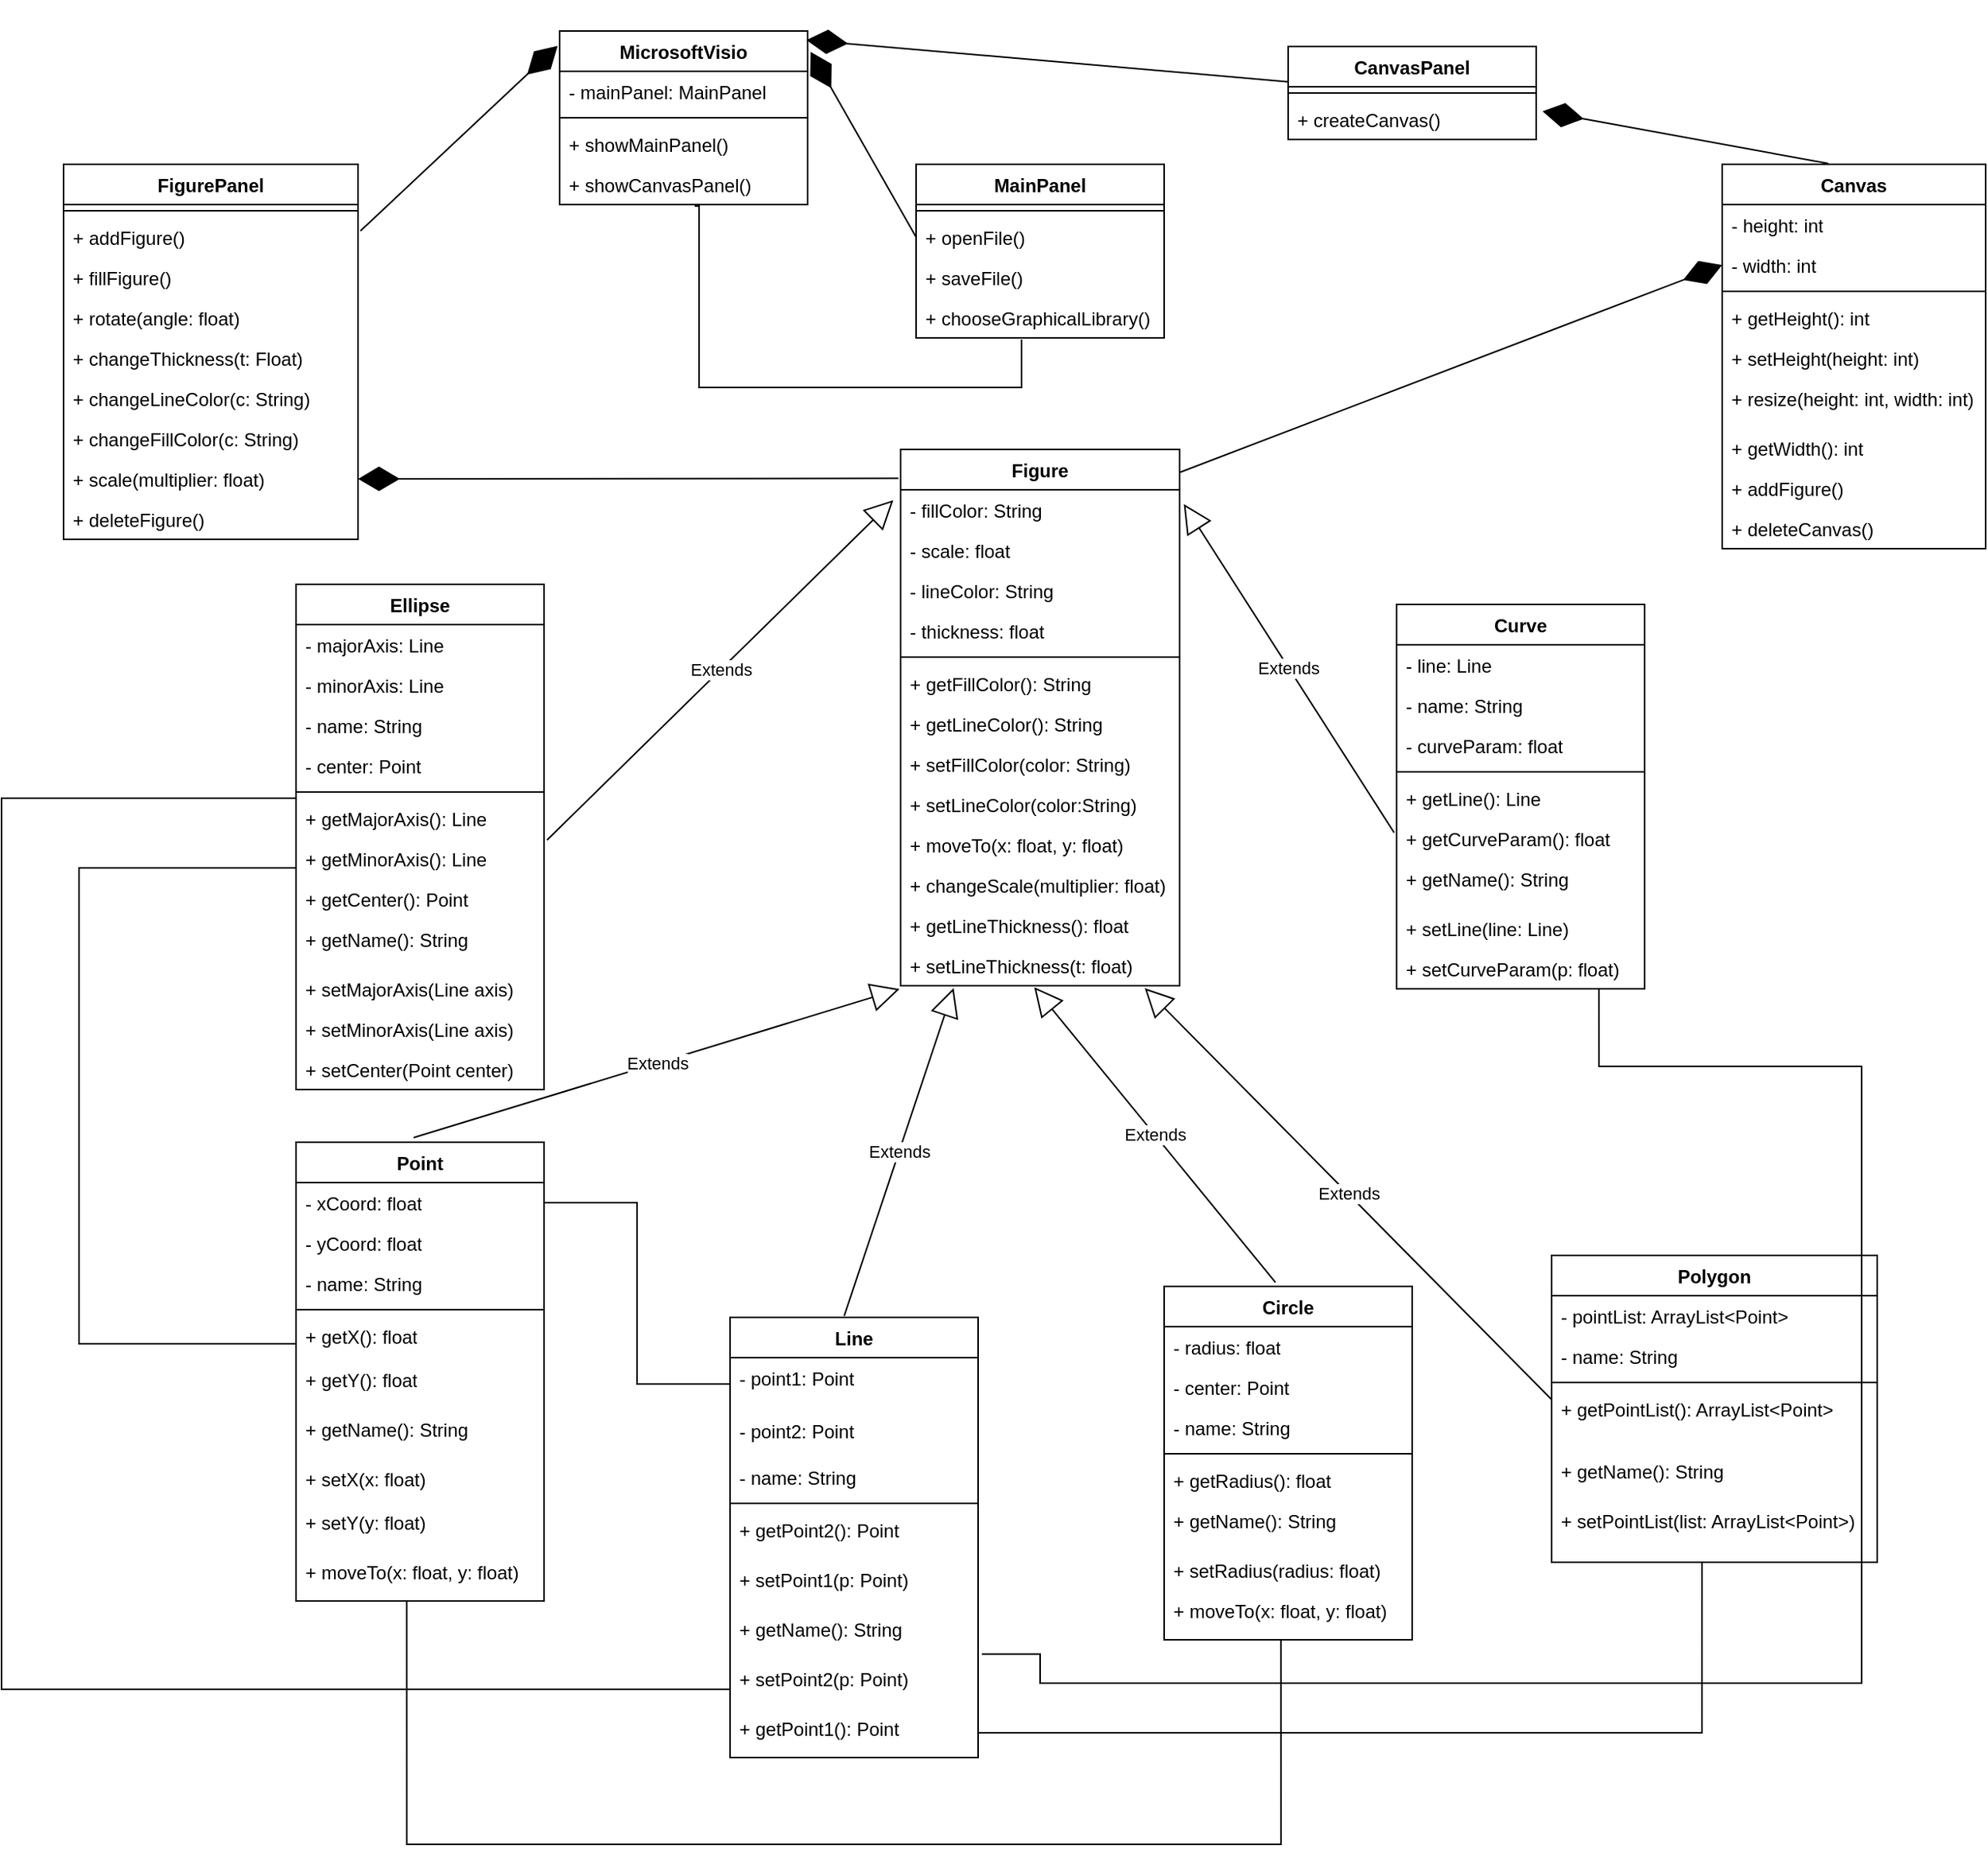 <mxfile version="22.0.2" type="device" pages="2">
  <diagram name="Page-1" id="c4acf3e9-155e-7222-9cf6-157b1a14988f">
    <mxGraphModel dx="3290" dy="1353" grid="1" gridSize="10" guides="1" tooltips="1" connect="1" arrows="1" fold="1" page="1" pageScale="1" pageWidth="850" pageHeight="1100" background="none" math="0" shadow="0">
      <root>
        <mxCell id="0" />
        <mxCell id="1" parent="0" />
        <mxCell id="XdSqE0bAkCF3D4qWy9dw-14" value="Line" style="swimlane;fontStyle=1;align=center;verticalAlign=top;childLayout=stackLayout;horizontal=1;startSize=26;horizontalStack=0;resizeParent=1;resizeParentMax=0;resizeLast=0;collapsible=1;marginBottom=0;whiteSpace=wrap;html=1;" parent="1" vertex="1">
          <mxGeometry x="290" y="860" width="160" height="284" as="geometry" />
        </mxCell>
        <mxCell id="XdSqE0bAkCF3D4qWy9dw-15" value="- point1: Point" style="text;strokeColor=none;fillColor=none;align=left;verticalAlign=top;spacingLeft=4;spacingRight=4;overflow=hidden;rotatable=0;points=[[0,0.5],[1,0.5]];portConstraint=eastwest;whiteSpace=wrap;html=1;" parent="XdSqE0bAkCF3D4qWy9dw-14" vertex="1">
          <mxGeometry y="26" width="160" height="34" as="geometry" />
        </mxCell>
        <mxCell id="XdSqE0bAkCF3D4qWy9dw-18" value="- point2: Point" style="text;strokeColor=none;fillColor=none;align=left;verticalAlign=top;spacingLeft=4;spacingRight=4;overflow=hidden;rotatable=0;points=[[0,0.5],[1,0.5]];portConstraint=eastwest;whiteSpace=wrap;html=1;" parent="XdSqE0bAkCF3D4qWy9dw-14" vertex="1">
          <mxGeometry y="60" width="160" height="30" as="geometry" />
        </mxCell>
        <mxCell id="6En2u3ai_NsPN_CdwPlV-147" value="- name: String" style="text;strokeColor=none;fillColor=none;align=left;verticalAlign=top;spacingLeft=4;spacingRight=4;overflow=hidden;rotatable=0;points=[[0,0.5],[1,0.5]];portConstraint=eastwest;whiteSpace=wrap;html=1;" vertex="1" parent="XdSqE0bAkCF3D4qWy9dw-14">
          <mxGeometry y="90" width="160" height="26" as="geometry" />
        </mxCell>
        <mxCell id="XdSqE0bAkCF3D4qWy9dw-16" value="" style="line;strokeWidth=1;fillColor=none;align=left;verticalAlign=middle;spacingTop=-1;spacingLeft=3;spacingRight=3;rotatable=0;labelPosition=right;points=[];portConstraint=eastwest;strokeColor=inherit;" parent="XdSqE0bAkCF3D4qWy9dw-14" vertex="1">
          <mxGeometry y="116" width="160" height="8" as="geometry" />
        </mxCell>
        <mxCell id="XdSqE0bAkCF3D4qWy9dw-20" value="+ getPoint2(): Point" style="text;strokeColor=none;fillColor=none;align=left;verticalAlign=top;spacingLeft=4;spacingRight=4;overflow=hidden;rotatable=0;points=[[0,0.5],[1,0.5]];portConstraint=eastwest;whiteSpace=wrap;html=1;" parent="XdSqE0bAkCF3D4qWy9dw-14" vertex="1">
          <mxGeometry y="124" width="160" height="32" as="geometry" />
        </mxCell>
        <mxCell id="XdSqE0bAkCF3D4qWy9dw-21" value="+ setPoint1(p: Point)" style="text;strokeColor=none;fillColor=none;align=left;verticalAlign=top;spacingLeft=4;spacingRight=4;overflow=hidden;rotatable=0;points=[[0,0.5],[1,0.5]];portConstraint=eastwest;whiteSpace=wrap;html=1;" parent="XdSqE0bAkCF3D4qWy9dw-14" vertex="1">
          <mxGeometry y="156" width="160" height="32" as="geometry" />
        </mxCell>
        <mxCell id="6En2u3ai_NsPN_CdwPlV-152" value="+ getName(): String" style="text;html=1;strokeColor=none;fillColor=none;align=left;verticalAlign=top;spacingLeft=4;spacingRight=4;whiteSpace=wrap;overflow=hidden;rotatable=0;points=[[0,0.5],[1,0.5]];portConstraint=eastwest;" vertex="1" parent="XdSqE0bAkCF3D4qWy9dw-14">
          <mxGeometry y="188" width="160" height="32" as="geometry" />
        </mxCell>
        <mxCell id="6En2u3ai_NsPN_CdwPlV-52" value="+ setPoint2(p: Point)" style="text;strokeColor=none;fillColor=none;align=left;verticalAlign=top;spacingLeft=4;spacingRight=4;overflow=hidden;rotatable=0;points=[[0,0.5],[1,0.5]];portConstraint=eastwest;whiteSpace=wrap;html=1;" vertex="1" parent="XdSqE0bAkCF3D4qWy9dw-14">
          <mxGeometry y="220" width="160" height="32" as="geometry" />
        </mxCell>
        <mxCell id="XdSqE0bAkCF3D4qWy9dw-19" value="+ getPoint1(): Point" style="text;strokeColor=none;fillColor=none;align=left;verticalAlign=top;spacingLeft=4;spacingRight=4;overflow=hidden;rotatable=0;points=[[0,0.5],[1,0.5]];portConstraint=eastwest;whiteSpace=wrap;html=1;" parent="XdSqE0bAkCF3D4qWy9dw-14" vertex="1">
          <mxGeometry y="252" width="160" height="32" as="geometry" />
        </mxCell>
        <mxCell id="XdSqE0bAkCF3D4qWy9dw-26" value="Point" style="swimlane;fontStyle=1;align=center;verticalAlign=top;childLayout=stackLayout;horizontal=1;startSize=26;horizontalStack=0;resizeParent=1;resizeParentMax=0;resizeLast=0;collapsible=1;marginBottom=0;whiteSpace=wrap;html=1;" parent="1" vertex="1">
          <mxGeometry x="10" y="747" width="160" height="296" as="geometry" />
        </mxCell>
        <mxCell id="XdSqE0bAkCF3D4qWy9dw-27" value="- xCoord: float" style="text;strokeColor=none;fillColor=none;align=left;verticalAlign=top;spacingLeft=4;spacingRight=4;overflow=hidden;rotatable=0;points=[[0,0.5],[1,0.5]];portConstraint=eastwest;whiteSpace=wrap;html=1;" parent="XdSqE0bAkCF3D4qWy9dw-26" vertex="1">
          <mxGeometry y="26" width="160" height="26" as="geometry" />
        </mxCell>
        <mxCell id="XdSqE0bAkCF3D4qWy9dw-30" value="- yCoord: float" style="text;strokeColor=none;fillColor=none;align=left;verticalAlign=top;spacingLeft=4;spacingRight=4;overflow=hidden;rotatable=0;points=[[0,0.5],[1,0.5]];portConstraint=eastwest;whiteSpace=wrap;html=1;" parent="XdSqE0bAkCF3D4qWy9dw-26" vertex="1">
          <mxGeometry y="52" width="160" height="26" as="geometry" />
        </mxCell>
        <mxCell id="6En2u3ai_NsPN_CdwPlV-145" value="- name: String" style="text;strokeColor=none;fillColor=none;align=left;verticalAlign=top;spacingLeft=4;spacingRight=4;overflow=hidden;rotatable=0;points=[[0,0.5],[1,0.5]];portConstraint=eastwest;whiteSpace=wrap;html=1;" vertex="1" parent="XdSqE0bAkCF3D4qWy9dw-26">
          <mxGeometry y="78" width="160" height="26" as="geometry" />
        </mxCell>
        <mxCell id="XdSqE0bAkCF3D4qWy9dw-28" value="" style="line;strokeWidth=1;fillColor=none;align=left;verticalAlign=middle;spacingTop=-1;spacingLeft=3;spacingRight=3;rotatable=0;labelPosition=right;points=[];portConstraint=eastwest;strokeColor=inherit;" parent="XdSqE0bAkCF3D4qWy9dw-26" vertex="1">
          <mxGeometry y="104" width="160" height="8" as="geometry" />
        </mxCell>
        <mxCell id="XdSqE0bAkCF3D4qWy9dw-11" value="+ getX(): float" style="text;html=1;strokeColor=none;fillColor=none;align=left;verticalAlign=top;spacingLeft=4;spacingRight=4;whiteSpace=wrap;overflow=hidden;rotatable=0;points=[[0,0.5],[1,0.5]];portConstraint=eastwest;" parent="XdSqE0bAkCF3D4qWy9dw-26" vertex="1">
          <mxGeometry y="112" width="160" height="28" as="geometry" />
        </mxCell>
        <mxCell id="XdSqE0bAkCF3D4qWy9dw-12" value="+ getY(): float" style="text;html=1;strokeColor=none;fillColor=none;align=left;verticalAlign=top;spacingLeft=4;spacingRight=4;whiteSpace=wrap;overflow=hidden;rotatable=0;points=[[0,0.5],[1,0.5]];portConstraint=eastwest;" parent="XdSqE0bAkCF3D4qWy9dw-26" vertex="1">
          <mxGeometry y="140" width="160" height="32" as="geometry" />
        </mxCell>
        <mxCell id="6En2u3ai_NsPN_CdwPlV-150" value="+ getName(): String" style="text;html=1;strokeColor=none;fillColor=none;align=left;verticalAlign=top;spacingLeft=4;spacingRight=4;whiteSpace=wrap;overflow=hidden;rotatable=0;points=[[0,0.5],[1,0.5]];portConstraint=eastwest;" vertex="1" parent="XdSqE0bAkCF3D4qWy9dw-26">
          <mxGeometry y="172" width="160" height="32" as="geometry" />
        </mxCell>
        <mxCell id="XdSqE0bAkCF3D4qWy9dw-31" value="+ setX(x: float)" style="text;html=1;strokeColor=none;fillColor=none;align=left;verticalAlign=top;spacingLeft=4;spacingRight=4;whiteSpace=wrap;overflow=hidden;rotatable=0;points=[[0,0.5],[1,0.5]];portConstraint=eastwest;" parent="XdSqE0bAkCF3D4qWy9dw-26" vertex="1">
          <mxGeometry y="204" width="160" height="28" as="geometry" />
        </mxCell>
        <mxCell id="XdSqE0bAkCF3D4qWy9dw-32" value="+ setY(y: float)" style="text;html=1;strokeColor=none;fillColor=none;align=left;verticalAlign=top;spacingLeft=4;spacingRight=4;whiteSpace=wrap;overflow=hidden;rotatable=0;points=[[0,0.5],[1,0.5]];portConstraint=eastwest;" parent="XdSqE0bAkCF3D4qWy9dw-26" vertex="1">
          <mxGeometry y="232" width="160" height="32" as="geometry" />
        </mxCell>
        <mxCell id="6En2u3ai_NsPN_CdwPlV-62" value="+ moveTo(x: float, y: float)" style="text;html=1;strokeColor=none;fillColor=none;align=left;verticalAlign=top;spacingLeft=4;spacingRight=4;whiteSpace=wrap;overflow=hidden;rotatable=0;points=[[0,0.5],[1,0.5]];portConstraint=eastwest;" vertex="1" parent="XdSqE0bAkCF3D4qWy9dw-26">
          <mxGeometry y="264" width="160" height="32" as="geometry" />
        </mxCell>
        <mxCell id="XdSqE0bAkCF3D4qWy9dw-35" value="Figure" style="swimlane;fontStyle=1;align=center;verticalAlign=top;childLayout=stackLayout;horizontal=1;startSize=26;horizontalStack=0;resizeParent=1;resizeParentMax=0;resizeLast=0;collapsible=1;marginBottom=0;whiteSpace=wrap;html=1;" parent="1" vertex="1">
          <mxGeometry x="400" y="300" width="180" height="346" as="geometry" />
        </mxCell>
        <mxCell id="XdSqE0bAkCF3D4qWy9dw-36" value="- fillColor: String" style="text;strokeColor=none;fillColor=none;align=left;verticalAlign=top;spacingLeft=4;spacingRight=4;overflow=hidden;rotatable=0;points=[[0,0.5],[1,0.5]];portConstraint=eastwest;whiteSpace=wrap;html=1;" parent="XdSqE0bAkCF3D4qWy9dw-35" vertex="1">
          <mxGeometry y="26" width="180" height="26" as="geometry" />
        </mxCell>
        <mxCell id="6En2u3ai_NsPN_CdwPlV-164" value="- scale: float" style="text;strokeColor=none;fillColor=none;align=left;verticalAlign=top;spacingLeft=4;spacingRight=4;overflow=hidden;rotatable=0;points=[[0,0.5],[1,0.5]];portConstraint=eastwest;whiteSpace=wrap;html=1;" vertex="1" parent="XdSqE0bAkCF3D4qWy9dw-35">
          <mxGeometry y="52" width="180" height="26" as="geometry" />
        </mxCell>
        <mxCell id="6En2u3ai_NsPN_CdwPlV-69" value="- lineColor: String" style="text;strokeColor=none;fillColor=none;align=left;verticalAlign=top;spacingLeft=4;spacingRight=4;overflow=hidden;rotatable=0;points=[[0,0.5],[1,0.5]];portConstraint=eastwest;whiteSpace=wrap;html=1;" vertex="1" parent="XdSqE0bAkCF3D4qWy9dw-35">
          <mxGeometry y="78" width="180" height="26" as="geometry" />
        </mxCell>
        <mxCell id="6En2u3ai_NsPN_CdwPlV-67" value="- thickness: float" style="text;strokeColor=none;fillColor=none;align=left;verticalAlign=top;spacingLeft=4;spacingRight=4;overflow=hidden;rotatable=0;points=[[0,0.5],[1,0.5]];portConstraint=eastwest;whiteSpace=wrap;html=1;" vertex="1" parent="XdSqE0bAkCF3D4qWy9dw-35">
          <mxGeometry y="104" width="180" height="26" as="geometry" />
        </mxCell>
        <mxCell id="XdSqE0bAkCF3D4qWy9dw-37" value="" style="line;strokeWidth=1;fillColor=none;align=left;verticalAlign=middle;spacingTop=-1;spacingLeft=3;spacingRight=3;rotatable=0;labelPosition=right;points=[];portConstraint=eastwest;strokeColor=inherit;" parent="XdSqE0bAkCF3D4qWy9dw-35" vertex="1">
          <mxGeometry y="130" width="180" height="8" as="geometry" />
        </mxCell>
        <mxCell id="6En2u3ai_NsPN_CdwPlV-55" value="+ getFillColor(): String" style="text;strokeColor=none;fillColor=none;align=left;verticalAlign=top;spacingLeft=4;spacingRight=4;overflow=hidden;rotatable=0;points=[[0,0.5],[1,0.5]];portConstraint=eastwest;whiteSpace=wrap;html=1;" vertex="1" parent="XdSqE0bAkCF3D4qWy9dw-35">
          <mxGeometry y="138" width="180" height="26" as="geometry" />
        </mxCell>
        <mxCell id="6En2u3ai_NsPN_CdwPlV-70" value="+ getLineColor(): String" style="text;strokeColor=none;fillColor=none;align=left;verticalAlign=top;spacingLeft=4;spacingRight=4;overflow=hidden;rotatable=0;points=[[0,0.5],[1,0.5]];portConstraint=eastwest;whiteSpace=wrap;html=1;" vertex="1" parent="XdSqE0bAkCF3D4qWy9dw-35">
          <mxGeometry y="164" width="180" height="26" as="geometry" />
        </mxCell>
        <mxCell id="6En2u3ai_NsPN_CdwPlV-56" value="+ setFillColor(color: String)" style="text;strokeColor=none;fillColor=none;align=left;verticalAlign=top;spacingLeft=4;spacingRight=4;overflow=hidden;rotatable=0;points=[[0,0.5],[1,0.5]];portConstraint=eastwest;whiteSpace=wrap;html=1;" vertex="1" parent="XdSqE0bAkCF3D4qWy9dw-35">
          <mxGeometry y="190" width="180" height="26" as="geometry" />
        </mxCell>
        <mxCell id="6En2u3ai_NsPN_CdwPlV-71" value="+ setLineColor(color:String)" style="text;strokeColor=none;fillColor=none;align=left;verticalAlign=top;spacingLeft=4;spacingRight=4;overflow=hidden;rotatable=0;points=[[0,0.5],[1,0.5]];portConstraint=eastwest;whiteSpace=wrap;html=1;" vertex="1" parent="XdSqE0bAkCF3D4qWy9dw-35">
          <mxGeometry y="216" width="180" height="26" as="geometry" />
        </mxCell>
        <mxCell id="6En2u3ai_NsPN_CdwPlV-51" value="+ moveTo(x: float, y: float)" style="text;strokeColor=none;fillColor=none;align=left;verticalAlign=top;spacingLeft=4;spacingRight=4;overflow=hidden;rotatable=0;points=[[0,0.5],[1,0.5]];portConstraint=eastwest;whiteSpace=wrap;html=1;" vertex="1" parent="XdSqE0bAkCF3D4qWy9dw-35">
          <mxGeometry y="242" width="180" height="26" as="geometry" />
        </mxCell>
        <mxCell id="6En2u3ai_NsPN_CdwPlV-165" value="+ changeScale(multiplier: float)" style="text;strokeColor=none;fillColor=none;align=left;verticalAlign=top;spacingLeft=4;spacingRight=4;overflow=hidden;rotatable=0;points=[[0,0.5],[1,0.5]];portConstraint=eastwest;whiteSpace=wrap;html=1;" vertex="1" parent="XdSqE0bAkCF3D4qWy9dw-35">
          <mxGeometry y="268" width="180" height="26" as="geometry" />
        </mxCell>
        <mxCell id="6En2u3ai_NsPN_CdwPlV-68" value="+ getLineThickness(): float" style="text;strokeColor=none;fillColor=none;align=left;verticalAlign=top;spacingLeft=4;spacingRight=4;overflow=hidden;rotatable=0;points=[[0,0.5],[1,0.5]];portConstraint=eastwest;whiteSpace=wrap;html=1;" vertex="1" parent="XdSqE0bAkCF3D4qWy9dw-35">
          <mxGeometry y="294" width="180" height="26" as="geometry" />
        </mxCell>
        <mxCell id="6En2u3ai_NsPN_CdwPlV-66" value="+ setLineThickness(t: float)" style="text;strokeColor=none;fillColor=none;align=left;verticalAlign=top;spacingLeft=4;spacingRight=4;overflow=hidden;rotatable=0;points=[[0,0.5],[1,0.5]];portConstraint=eastwest;whiteSpace=wrap;html=1;" vertex="1" parent="XdSqE0bAkCF3D4qWy9dw-35">
          <mxGeometry y="320" width="180" height="26" as="geometry" />
        </mxCell>
        <mxCell id="6En2u3ai_NsPN_CdwPlV-6" value="Extends" style="endArrow=block;endSize=16;endFill=0;html=1;rounded=0;exitX=0.46;exitY=-0.003;exitDx=0;exitDy=0;exitPerimeter=0;entryX=0.19;entryY=1.06;entryDx=0;entryDy=0;entryPerimeter=0;" edge="1" parent="1" source="XdSqE0bAkCF3D4qWy9dw-14" target="6En2u3ai_NsPN_CdwPlV-66">
          <mxGeometry width="160" relative="1" as="geometry">
            <mxPoint x="316.72" y="727.966" as="sourcePoint" />
            <mxPoint x="442.12" y="673.274" as="targetPoint" />
          </mxGeometry>
        </mxCell>
        <mxCell id="6En2u3ai_NsPN_CdwPlV-9" value="Extends" style="endArrow=block;endSize=16;endFill=0;html=1;rounded=0;entryX=-0.004;entryY=1.082;entryDx=0;entryDy=0;entryPerimeter=0;exitX=0.474;exitY=-0.01;exitDx=0;exitDy=0;exitPerimeter=0;" edge="1" parent="1" source="XdSqE0bAkCF3D4qWy9dw-26" target="6En2u3ai_NsPN_CdwPlV-66">
          <mxGeometry width="160" relative="1" as="geometry">
            <mxPoint x="110" y="570" as="sourcePoint" />
            <mxPoint x="399.82" y="698.702" as="targetPoint" />
          </mxGeometry>
        </mxCell>
        <mxCell id="6En2u3ai_NsPN_CdwPlV-11" value="Circle" style="swimlane;fontStyle=1;align=center;verticalAlign=top;childLayout=stackLayout;horizontal=1;startSize=26;horizontalStack=0;resizeParent=1;resizeParentMax=0;resizeLast=0;collapsible=1;marginBottom=0;whiteSpace=wrap;html=1;" vertex="1" parent="1">
          <mxGeometry x="570" y="840" width="160" height="228" as="geometry" />
        </mxCell>
        <mxCell id="6En2u3ai_NsPN_CdwPlV-12" value="- radius: float&lt;br&gt;" style="text;strokeColor=none;fillColor=none;align=left;verticalAlign=top;spacingLeft=4;spacingRight=4;overflow=hidden;rotatable=0;points=[[0,0.5],[1,0.5]];portConstraint=eastwest;whiteSpace=wrap;html=1;" vertex="1" parent="6En2u3ai_NsPN_CdwPlV-11">
          <mxGeometry y="26" width="160" height="26" as="geometry" />
        </mxCell>
        <mxCell id="6En2u3ai_NsPN_CdwPlV-29" value="- center: Point" style="text;strokeColor=none;fillColor=none;align=left;verticalAlign=top;spacingLeft=4;spacingRight=4;overflow=hidden;rotatable=0;points=[[0,0.5],[1,0.5]];portConstraint=eastwest;whiteSpace=wrap;html=1;" vertex="1" parent="6En2u3ai_NsPN_CdwPlV-11">
          <mxGeometry y="52" width="160" height="26" as="geometry" />
        </mxCell>
        <mxCell id="6En2u3ai_NsPN_CdwPlV-148" value="- name: String" style="text;strokeColor=none;fillColor=none;align=left;verticalAlign=top;spacingLeft=4;spacingRight=4;overflow=hidden;rotatable=0;points=[[0,0.5],[1,0.5]];portConstraint=eastwest;whiteSpace=wrap;html=1;" vertex="1" parent="6En2u3ai_NsPN_CdwPlV-11">
          <mxGeometry y="78" width="160" height="26" as="geometry" />
        </mxCell>
        <mxCell id="6En2u3ai_NsPN_CdwPlV-13" value="" style="line;strokeWidth=1;fillColor=none;align=left;verticalAlign=middle;spacingTop=-1;spacingLeft=3;spacingRight=3;rotatable=0;labelPosition=right;points=[];portConstraint=eastwest;strokeColor=inherit;" vertex="1" parent="6En2u3ai_NsPN_CdwPlV-11">
          <mxGeometry y="104" width="160" height="8" as="geometry" />
        </mxCell>
        <mxCell id="6En2u3ai_NsPN_CdwPlV-15" value="+ getRadius(): float" style="text;strokeColor=none;fillColor=none;align=left;verticalAlign=top;spacingLeft=4;spacingRight=4;overflow=hidden;rotatable=0;points=[[0,0.5],[1,0.5]];portConstraint=eastwest;whiteSpace=wrap;html=1;" vertex="1" parent="6En2u3ai_NsPN_CdwPlV-11">
          <mxGeometry y="112" width="160" height="26" as="geometry" />
        </mxCell>
        <mxCell id="6En2u3ai_NsPN_CdwPlV-153" value="+ getName(): String" style="text;html=1;strokeColor=none;fillColor=none;align=left;verticalAlign=top;spacingLeft=4;spacingRight=4;whiteSpace=wrap;overflow=hidden;rotatable=0;points=[[0,0.5],[1,0.5]];portConstraint=eastwest;" vertex="1" parent="6En2u3ai_NsPN_CdwPlV-11">
          <mxGeometry y="138" width="160" height="32" as="geometry" />
        </mxCell>
        <mxCell id="6En2u3ai_NsPN_CdwPlV-14" value="+ setRadius(radius: float)" style="text;strokeColor=none;fillColor=none;align=left;verticalAlign=top;spacingLeft=4;spacingRight=4;overflow=hidden;rotatable=0;points=[[0,0.5],[1,0.5]];portConstraint=eastwest;whiteSpace=wrap;html=1;" vertex="1" parent="6En2u3ai_NsPN_CdwPlV-11">
          <mxGeometry y="170" width="160" height="26" as="geometry" />
        </mxCell>
        <mxCell id="6En2u3ai_NsPN_CdwPlV-64" value="+ moveTo(x: float, y: float)" style="text;html=1;strokeColor=none;fillColor=none;align=left;verticalAlign=top;spacingLeft=4;spacingRight=4;whiteSpace=wrap;overflow=hidden;rotatable=0;points=[[0,0.5],[1,0.5]];portConstraint=eastwest;" vertex="1" parent="6En2u3ai_NsPN_CdwPlV-11">
          <mxGeometry y="196" width="160" height="32" as="geometry" />
        </mxCell>
        <mxCell id="6En2u3ai_NsPN_CdwPlV-19" value="Polygon" style="swimlane;fontStyle=1;align=center;verticalAlign=top;childLayout=stackLayout;horizontal=1;startSize=26;horizontalStack=0;resizeParent=1;resizeParentMax=0;resizeLast=0;collapsible=1;marginBottom=0;whiteSpace=wrap;html=1;" vertex="1" parent="1">
          <mxGeometry x="820" y="820" width="210" height="198" as="geometry" />
        </mxCell>
        <mxCell id="6En2u3ai_NsPN_CdwPlV-20" value="- pointList: ArrayList&amp;lt;Point&amp;gt;" style="text;strokeColor=none;fillColor=none;align=left;verticalAlign=top;spacingLeft=4;spacingRight=4;overflow=hidden;rotatable=0;points=[[0,0.5],[1,0.5]];portConstraint=eastwest;whiteSpace=wrap;html=1;" vertex="1" parent="6En2u3ai_NsPN_CdwPlV-19">
          <mxGeometry y="26" width="210" height="26" as="geometry" />
        </mxCell>
        <mxCell id="6En2u3ai_NsPN_CdwPlV-149" value="- name: String" style="text;strokeColor=none;fillColor=none;align=left;verticalAlign=top;spacingLeft=4;spacingRight=4;overflow=hidden;rotatable=0;points=[[0,0.5],[1,0.5]];portConstraint=eastwest;whiteSpace=wrap;html=1;" vertex="1" parent="6En2u3ai_NsPN_CdwPlV-19">
          <mxGeometry y="52" width="210" height="26" as="geometry" />
        </mxCell>
        <mxCell id="6En2u3ai_NsPN_CdwPlV-21" value="" style="line;strokeWidth=1;fillColor=none;align=left;verticalAlign=middle;spacingTop=-1;spacingLeft=3;spacingRight=3;rotatable=0;labelPosition=right;points=[];portConstraint=eastwest;strokeColor=inherit;" vertex="1" parent="6En2u3ai_NsPN_CdwPlV-19">
          <mxGeometry y="78" width="210" height="8" as="geometry" />
        </mxCell>
        <mxCell id="6En2u3ai_NsPN_CdwPlV-22" value="+ getPointList(): ArrayList&amp;lt;Point&amp;gt;" style="text;strokeColor=none;fillColor=none;align=left;verticalAlign=top;spacingLeft=4;spacingRight=4;overflow=hidden;rotatable=0;points=[[0,0.5],[1,0.5]];portConstraint=eastwest;whiteSpace=wrap;html=1;" vertex="1" parent="6En2u3ai_NsPN_CdwPlV-19">
          <mxGeometry y="86" width="210" height="40" as="geometry" />
        </mxCell>
        <mxCell id="6En2u3ai_NsPN_CdwPlV-154" value="+ getName(): String" style="text;html=1;strokeColor=none;fillColor=none;align=left;verticalAlign=top;spacingLeft=4;spacingRight=4;whiteSpace=wrap;overflow=hidden;rotatable=0;points=[[0,0.5],[1,0.5]];portConstraint=eastwest;" vertex="1" parent="6En2u3ai_NsPN_CdwPlV-19">
          <mxGeometry y="126" width="210" height="32" as="geometry" />
        </mxCell>
        <mxCell id="6En2u3ai_NsPN_CdwPlV-23" value="+ setPointList(list: ArrayList&amp;lt;Point&amp;gt;)" style="text;strokeColor=none;fillColor=none;align=left;verticalAlign=top;spacingLeft=4;spacingRight=4;overflow=hidden;rotatable=0;points=[[0,0.5],[1,0.5]];portConstraint=eastwest;whiteSpace=wrap;html=1;" vertex="1" parent="6En2u3ai_NsPN_CdwPlV-19">
          <mxGeometry y="158" width="210" height="40" as="geometry" />
        </mxCell>
        <mxCell id="6En2u3ai_NsPN_CdwPlV-24" value="Extends" style="endArrow=block;endSize=16;endFill=0;html=1;rounded=0;exitX=0.001;exitY=0.181;exitDx=0;exitDy=0;exitPerimeter=0;entryX=0.875;entryY=1.06;entryDx=0;entryDy=0;entryPerimeter=0;" edge="1" parent="1" source="6En2u3ai_NsPN_CdwPlV-22" target="6En2u3ai_NsPN_CdwPlV-66">
          <mxGeometry width="160" relative="1" as="geometry">
            <mxPoint x="720" y="730" as="sourcePoint" />
            <mxPoint x="574.06" y="673.274" as="targetPoint" />
          </mxGeometry>
        </mxCell>
        <mxCell id="6En2u3ai_NsPN_CdwPlV-25" value="Ellipse" style="swimlane;fontStyle=1;align=center;verticalAlign=top;childLayout=stackLayout;horizontal=1;startSize=26;horizontalStack=0;resizeParent=1;resizeParentMax=0;resizeLast=0;collapsible=1;marginBottom=0;whiteSpace=wrap;html=1;" vertex="1" parent="1">
          <mxGeometry x="10" y="387" width="160" height="326" as="geometry" />
        </mxCell>
        <mxCell id="6En2u3ai_NsPN_CdwPlV-26" value="- majorAxis: Line" style="text;strokeColor=none;fillColor=none;align=left;verticalAlign=top;spacingLeft=4;spacingRight=4;overflow=hidden;rotatable=0;points=[[0,0.5],[1,0.5]];portConstraint=eastwest;whiteSpace=wrap;html=1;" vertex="1" parent="6En2u3ai_NsPN_CdwPlV-25">
          <mxGeometry y="26" width="160" height="26" as="geometry" />
        </mxCell>
        <mxCell id="6En2u3ai_NsPN_CdwPlV-31" value="- minorAxis: Line" style="text;strokeColor=none;fillColor=none;align=left;verticalAlign=top;spacingLeft=4;spacingRight=4;overflow=hidden;rotatable=0;points=[[0,0.5],[1,0.5]];portConstraint=eastwest;whiteSpace=wrap;html=1;" vertex="1" parent="6En2u3ai_NsPN_CdwPlV-25">
          <mxGeometry y="52" width="160" height="26" as="geometry" />
        </mxCell>
        <mxCell id="6En2u3ai_NsPN_CdwPlV-144" value="- name: String" style="text;strokeColor=none;fillColor=none;align=left;verticalAlign=top;spacingLeft=4;spacingRight=4;overflow=hidden;rotatable=0;points=[[0,0.5],[1,0.5]];portConstraint=eastwest;whiteSpace=wrap;html=1;" vertex="1" parent="6En2u3ai_NsPN_CdwPlV-25">
          <mxGeometry y="78" width="160" height="26" as="geometry" />
        </mxCell>
        <mxCell id="6En2u3ai_NsPN_CdwPlV-30" value="- center: Point" style="text;strokeColor=none;fillColor=none;align=left;verticalAlign=top;spacingLeft=4;spacingRight=4;overflow=hidden;rotatable=0;points=[[0,0.5],[1,0.5]];portConstraint=eastwest;whiteSpace=wrap;html=1;" vertex="1" parent="6En2u3ai_NsPN_CdwPlV-25">
          <mxGeometry y="104" width="160" height="26" as="geometry" />
        </mxCell>
        <mxCell id="6En2u3ai_NsPN_CdwPlV-27" value="" style="line;strokeWidth=1;fillColor=none;align=left;verticalAlign=middle;spacingTop=-1;spacingLeft=3;spacingRight=3;rotatable=0;labelPosition=right;points=[];portConstraint=eastwest;strokeColor=inherit;" vertex="1" parent="6En2u3ai_NsPN_CdwPlV-25">
          <mxGeometry y="130" width="160" height="8" as="geometry" />
        </mxCell>
        <mxCell id="6En2u3ai_NsPN_CdwPlV-28" value="+ getMajorAxis(): Line" style="text;strokeColor=none;fillColor=none;align=left;verticalAlign=top;spacingLeft=4;spacingRight=4;overflow=hidden;rotatable=0;points=[[0,0.5],[1,0.5]];portConstraint=eastwest;whiteSpace=wrap;html=1;" vertex="1" parent="6En2u3ai_NsPN_CdwPlV-25">
          <mxGeometry y="138" width="160" height="26" as="geometry" />
        </mxCell>
        <mxCell id="6En2u3ai_NsPN_CdwPlV-32" value="+ getMinorAxis(): Line" style="text;strokeColor=none;fillColor=none;align=left;verticalAlign=top;spacingLeft=4;spacingRight=4;overflow=hidden;rotatable=0;points=[[0,0.5],[1,0.5]];portConstraint=eastwest;whiteSpace=wrap;html=1;" vertex="1" parent="6En2u3ai_NsPN_CdwPlV-25">
          <mxGeometry y="164" width="160" height="26" as="geometry" />
        </mxCell>
        <mxCell id="6En2u3ai_NsPN_CdwPlV-35" value="+ getCenter(): Point" style="text;strokeColor=none;fillColor=none;align=left;verticalAlign=top;spacingLeft=4;spacingRight=4;overflow=hidden;rotatable=0;points=[[0,0.5],[1,0.5]];portConstraint=eastwest;whiteSpace=wrap;html=1;" vertex="1" parent="6En2u3ai_NsPN_CdwPlV-25">
          <mxGeometry y="190" width="160" height="26" as="geometry" />
        </mxCell>
        <mxCell id="6En2u3ai_NsPN_CdwPlV-151" value="+ getName(): String" style="text;html=1;strokeColor=none;fillColor=none;align=left;verticalAlign=top;spacingLeft=4;spacingRight=4;whiteSpace=wrap;overflow=hidden;rotatable=0;points=[[0,0.5],[1,0.5]];portConstraint=eastwest;" vertex="1" parent="6En2u3ai_NsPN_CdwPlV-25">
          <mxGeometry y="216" width="160" height="32" as="geometry" />
        </mxCell>
        <mxCell id="6En2u3ai_NsPN_CdwPlV-33" value="+ setMajorAxis(Line axis)" style="text;strokeColor=none;fillColor=none;align=left;verticalAlign=top;spacingLeft=4;spacingRight=4;overflow=hidden;rotatable=0;points=[[0,0.5],[1,0.5]];portConstraint=eastwest;whiteSpace=wrap;html=1;" vertex="1" parent="6En2u3ai_NsPN_CdwPlV-25">
          <mxGeometry y="248" width="160" height="26" as="geometry" />
        </mxCell>
        <mxCell id="6En2u3ai_NsPN_CdwPlV-34" value="+ setMinorAxis(Line axis)&amp;nbsp;" style="text;strokeColor=none;fillColor=none;align=left;verticalAlign=top;spacingLeft=4;spacingRight=4;overflow=hidden;rotatable=0;points=[[0,0.5],[1,0.5]];portConstraint=eastwest;whiteSpace=wrap;html=1;" vertex="1" parent="6En2u3ai_NsPN_CdwPlV-25">
          <mxGeometry y="274" width="160" height="26" as="geometry" />
        </mxCell>
        <mxCell id="6En2u3ai_NsPN_CdwPlV-36" value="+ setCenter(Point center)" style="text;strokeColor=none;fillColor=none;align=left;verticalAlign=top;spacingLeft=4;spacingRight=4;overflow=hidden;rotatable=0;points=[[0,0.5],[1,0.5]];portConstraint=eastwest;whiteSpace=wrap;html=1;" vertex="1" parent="6En2u3ai_NsPN_CdwPlV-25">
          <mxGeometry y="300" width="160" height="26" as="geometry" />
        </mxCell>
        <mxCell id="6En2u3ai_NsPN_CdwPlV-37" value="Extends" style="endArrow=block;endSize=16;endFill=0;html=1;rounded=0;entryX=-0.026;entryY=0.258;entryDx=0;entryDy=0;entryPerimeter=0;exitX=1.012;exitY=0.038;exitDx=0;exitDy=0;exitPerimeter=0;" edge="1" parent="1" source="6En2u3ai_NsPN_CdwPlV-32" target="XdSqE0bAkCF3D4qWy9dw-36">
          <mxGeometry width="160" relative="1" as="geometry">
            <mxPoint x="170" y="511" as="sourcePoint" />
            <mxPoint x="668" y="70" as="targetPoint" />
          </mxGeometry>
        </mxCell>
        <mxCell id="6En2u3ai_NsPN_CdwPlV-38" value="Curve" style="swimlane;fontStyle=1;align=center;verticalAlign=top;childLayout=stackLayout;horizontal=1;startSize=26;horizontalStack=0;resizeParent=1;resizeParentMax=0;resizeLast=0;collapsible=1;marginBottom=0;whiteSpace=wrap;html=1;" vertex="1" parent="1">
          <mxGeometry x="720" y="400" width="160" height="248" as="geometry" />
        </mxCell>
        <mxCell id="6En2u3ai_NsPN_CdwPlV-39" value="- line: Line" style="text;strokeColor=none;fillColor=none;align=left;verticalAlign=top;spacingLeft=4;spacingRight=4;overflow=hidden;rotatable=0;points=[[0,0.5],[1,0.5]];portConstraint=eastwest;whiteSpace=wrap;html=1;" vertex="1" parent="6En2u3ai_NsPN_CdwPlV-38">
          <mxGeometry y="26" width="160" height="26" as="geometry" />
        </mxCell>
        <mxCell id="6En2u3ai_NsPN_CdwPlV-156" value="- name: String" style="text;strokeColor=none;fillColor=none;align=left;verticalAlign=top;spacingLeft=4;spacingRight=4;overflow=hidden;rotatable=0;points=[[0,0.5],[1,0.5]];portConstraint=eastwest;whiteSpace=wrap;html=1;" vertex="1" parent="6En2u3ai_NsPN_CdwPlV-38">
          <mxGeometry y="52" width="160" height="26" as="geometry" />
        </mxCell>
        <mxCell id="6En2u3ai_NsPN_CdwPlV-42" value="- curveParam: float" style="text;strokeColor=none;fillColor=none;align=left;verticalAlign=top;spacingLeft=4;spacingRight=4;overflow=hidden;rotatable=0;points=[[0,0.5],[1,0.5]];portConstraint=eastwest;whiteSpace=wrap;html=1;" vertex="1" parent="6En2u3ai_NsPN_CdwPlV-38">
          <mxGeometry y="78" width="160" height="26" as="geometry" />
        </mxCell>
        <mxCell id="6En2u3ai_NsPN_CdwPlV-40" value="" style="line;strokeWidth=1;fillColor=none;align=left;verticalAlign=middle;spacingTop=-1;spacingLeft=3;spacingRight=3;rotatable=0;labelPosition=right;points=[];portConstraint=eastwest;strokeColor=inherit;" vertex="1" parent="6En2u3ai_NsPN_CdwPlV-38">
          <mxGeometry y="104" width="160" height="8" as="geometry" />
        </mxCell>
        <mxCell id="6En2u3ai_NsPN_CdwPlV-41" value="+ getLine(): Line" style="text;strokeColor=none;fillColor=none;align=left;verticalAlign=top;spacingLeft=4;spacingRight=4;overflow=hidden;rotatable=0;points=[[0,0.5],[1,0.5]];portConstraint=eastwest;whiteSpace=wrap;html=1;" vertex="1" parent="6En2u3ai_NsPN_CdwPlV-38">
          <mxGeometry y="112" width="160" height="26" as="geometry" />
        </mxCell>
        <mxCell id="6En2u3ai_NsPN_CdwPlV-44" value="+ getCurveParam(): float" style="text;strokeColor=none;fillColor=none;align=left;verticalAlign=top;spacingLeft=4;spacingRight=4;overflow=hidden;rotatable=0;points=[[0,0.5],[1,0.5]];portConstraint=eastwest;whiteSpace=wrap;html=1;" vertex="1" parent="6En2u3ai_NsPN_CdwPlV-38">
          <mxGeometry y="138" width="160" height="26" as="geometry" />
        </mxCell>
        <mxCell id="6En2u3ai_NsPN_CdwPlV-155" value="+ getName(): String" style="text;html=1;strokeColor=none;fillColor=none;align=left;verticalAlign=top;spacingLeft=4;spacingRight=4;whiteSpace=wrap;overflow=hidden;rotatable=0;points=[[0,0.5],[1,0.5]];portConstraint=eastwest;" vertex="1" parent="6En2u3ai_NsPN_CdwPlV-38">
          <mxGeometry y="164" width="160" height="32" as="geometry" />
        </mxCell>
        <mxCell id="6En2u3ai_NsPN_CdwPlV-43" value="+ setLine(line: Line)" style="text;strokeColor=none;fillColor=none;align=left;verticalAlign=top;spacingLeft=4;spacingRight=4;overflow=hidden;rotatable=0;points=[[0,0.5],[1,0.5]];portConstraint=eastwest;whiteSpace=wrap;html=1;" vertex="1" parent="6En2u3ai_NsPN_CdwPlV-38">
          <mxGeometry y="196" width="160" height="26" as="geometry" />
        </mxCell>
        <mxCell id="6En2u3ai_NsPN_CdwPlV-45" value="+ setCurveParam(p: float)" style="text;strokeColor=none;fillColor=none;align=left;verticalAlign=top;spacingLeft=4;spacingRight=4;overflow=hidden;rotatable=0;points=[[0,0.5],[1,0.5]];portConstraint=eastwest;whiteSpace=wrap;html=1;" vertex="1" parent="6En2u3ai_NsPN_CdwPlV-38">
          <mxGeometry y="222" width="160" height="26" as="geometry" />
        </mxCell>
        <mxCell id="6En2u3ai_NsPN_CdwPlV-46" value="Extends" style="endArrow=block;endSize=16;endFill=0;html=1;rounded=0;entryX=1.015;entryY=0.357;entryDx=0;entryDy=0;entryPerimeter=0;exitX=-0.01;exitY=0.357;exitDx=0;exitDy=0;exitPerimeter=0;" edge="1" parent="1" source="6En2u3ai_NsPN_CdwPlV-44" target="XdSqE0bAkCF3D4qWy9dw-36">
          <mxGeometry width="160" relative="1" as="geometry">
            <mxPoint x="658.08" y="544.15" as="sourcePoint" />
            <mxPoint x="576" y="412" as="targetPoint" />
          </mxGeometry>
        </mxCell>
        <mxCell id="6En2u3ai_NsPN_CdwPlV-57" value="Canvas" style="swimlane;fontStyle=1;align=center;verticalAlign=top;childLayout=stackLayout;horizontal=1;startSize=26;horizontalStack=0;resizeParent=1;resizeParentMax=0;resizeLast=0;collapsible=1;marginBottom=0;whiteSpace=wrap;html=1;" vertex="1" parent="1">
          <mxGeometry x="930" y="116" width="170" height="248" as="geometry" />
        </mxCell>
        <mxCell id="6En2u3ai_NsPN_CdwPlV-58" value="- height: int" style="text;strokeColor=none;fillColor=none;align=left;verticalAlign=top;spacingLeft=4;spacingRight=4;overflow=hidden;rotatable=0;points=[[0,0.5],[1,0.5]];portConstraint=eastwest;whiteSpace=wrap;html=1;" vertex="1" parent="6En2u3ai_NsPN_CdwPlV-57">
          <mxGeometry y="26" width="170" height="26" as="geometry" />
        </mxCell>
        <mxCell id="6En2u3ai_NsPN_CdwPlV-72" value="- width: int" style="text;strokeColor=none;fillColor=none;align=left;verticalAlign=top;spacingLeft=4;spacingRight=4;overflow=hidden;rotatable=0;points=[[0,0.5],[1,0.5]];portConstraint=eastwest;whiteSpace=wrap;html=1;" vertex="1" parent="6En2u3ai_NsPN_CdwPlV-57">
          <mxGeometry y="52" width="170" height="26" as="geometry" />
        </mxCell>
        <mxCell id="6En2u3ai_NsPN_CdwPlV-59" value="" style="line;strokeWidth=1;fillColor=none;align=left;verticalAlign=middle;spacingTop=-1;spacingLeft=3;spacingRight=3;rotatable=0;labelPosition=right;points=[];portConstraint=eastwest;strokeColor=inherit;" vertex="1" parent="6En2u3ai_NsPN_CdwPlV-57">
          <mxGeometry y="78" width="170" height="8" as="geometry" />
        </mxCell>
        <mxCell id="6En2u3ai_NsPN_CdwPlV-60" value="+ getHeight(): int" style="text;strokeColor=none;fillColor=none;align=left;verticalAlign=top;spacingLeft=4;spacingRight=4;overflow=hidden;rotatable=0;points=[[0,0.5],[1,0.5]];portConstraint=eastwest;whiteSpace=wrap;html=1;" vertex="1" parent="6En2u3ai_NsPN_CdwPlV-57">
          <mxGeometry y="86" width="170" height="26" as="geometry" />
        </mxCell>
        <mxCell id="6En2u3ai_NsPN_CdwPlV-73" value="+ setHeight(height: int)" style="text;strokeColor=none;fillColor=none;align=left;verticalAlign=top;spacingLeft=4;spacingRight=4;overflow=hidden;rotatable=0;points=[[0,0.5],[1,0.5]];portConstraint=eastwest;whiteSpace=wrap;html=1;" vertex="1" parent="6En2u3ai_NsPN_CdwPlV-57">
          <mxGeometry y="112" width="170" height="26" as="geometry" />
        </mxCell>
        <mxCell id="6En2u3ai_NsPN_CdwPlV-142" value="+ resize(height: int, width: int)" style="text;strokeColor=none;fillColor=none;align=left;verticalAlign=top;spacingLeft=4;spacingRight=4;overflow=hidden;rotatable=0;points=[[0,0.5],[1,0.5]];portConstraint=eastwest;whiteSpace=wrap;html=1;" vertex="1" parent="6En2u3ai_NsPN_CdwPlV-57">
          <mxGeometry y="138" width="170" height="32" as="geometry" />
        </mxCell>
        <mxCell id="6En2u3ai_NsPN_CdwPlV-74" value="+ getWidth(): int" style="text;strokeColor=none;fillColor=none;align=left;verticalAlign=top;spacingLeft=4;spacingRight=4;overflow=hidden;rotatable=0;points=[[0,0.5],[1,0.5]];portConstraint=eastwest;whiteSpace=wrap;html=1;" vertex="1" parent="6En2u3ai_NsPN_CdwPlV-57">
          <mxGeometry y="170" width="170" height="26" as="geometry" />
        </mxCell>
        <mxCell id="6En2u3ai_NsPN_CdwPlV-77" value="+ addFigure()" style="text;strokeColor=none;fillColor=none;align=left;verticalAlign=top;spacingLeft=4;spacingRight=4;overflow=hidden;rotatable=0;points=[[0,0.5],[1,0.5]];portConstraint=eastwest;whiteSpace=wrap;html=1;" vertex="1" parent="6En2u3ai_NsPN_CdwPlV-57">
          <mxGeometry y="196" width="170" height="26" as="geometry" />
        </mxCell>
        <mxCell id="6En2u3ai_NsPN_CdwPlV-131" value="+ deleteCanvas()" style="text;strokeColor=none;fillColor=none;align=left;verticalAlign=top;spacingLeft=4;spacingRight=4;overflow=hidden;rotatable=0;points=[[0,0.5],[1,0.5]];portConstraint=eastwest;whiteSpace=wrap;html=1;" vertex="1" parent="6En2u3ai_NsPN_CdwPlV-57">
          <mxGeometry y="222" width="170" height="26" as="geometry" />
        </mxCell>
        <mxCell id="6En2u3ai_NsPN_CdwPlV-78" value="MainPanel" style="swimlane;fontStyle=1;align=center;verticalAlign=top;childLayout=stackLayout;horizontal=1;startSize=26;horizontalStack=0;resizeParent=1;resizeParentMax=0;resizeLast=0;collapsible=1;marginBottom=0;whiteSpace=wrap;html=1;" vertex="1" parent="1">
          <mxGeometry x="410" y="116" width="160" height="112" as="geometry" />
        </mxCell>
        <mxCell id="6En2u3ai_NsPN_CdwPlV-80" value="" style="line;strokeWidth=1;fillColor=none;align=left;verticalAlign=middle;spacingTop=-1;spacingLeft=3;spacingRight=3;rotatable=0;labelPosition=right;points=[];portConstraint=eastwest;strokeColor=inherit;" vertex="1" parent="6En2u3ai_NsPN_CdwPlV-78">
          <mxGeometry y="26" width="160" height="8" as="geometry" />
        </mxCell>
        <mxCell id="6En2u3ai_NsPN_CdwPlV-128" value="+ openFile()" style="text;strokeColor=none;fillColor=none;align=left;verticalAlign=top;spacingLeft=4;spacingRight=4;overflow=hidden;rotatable=0;points=[[0,0.5],[1,0.5]];portConstraint=eastwest;whiteSpace=wrap;html=1;" vertex="1" parent="6En2u3ai_NsPN_CdwPlV-78">
          <mxGeometry y="34" width="160" height="26" as="geometry" />
        </mxCell>
        <mxCell id="6En2u3ai_NsPN_CdwPlV-83" value="+ saveFile()" style="text;strokeColor=none;fillColor=none;align=left;verticalAlign=top;spacingLeft=4;spacingRight=4;overflow=hidden;rotatable=0;points=[[0,0.5],[1,0.5]];portConstraint=eastwest;whiteSpace=wrap;html=1;" vertex="1" parent="6En2u3ai_NsPN_CdwPlV-78">
          <mxGeometry y="60" width="160" height="26" as="geometry" />
        </mxCell>
        <mxCell id="6En2u3ai_NsPN_CdwPlV-140" value="+ chooseGraphicalLibrary()" style="text;strokeColor=none;fillColor=none;align=left;verticalAlign=top;spacingLeft=4;spacingRight=4;overflow=hidden;rotatable=0;points=[[0,0.5],[1,0.5]];portConstraint=eastwest;whiteSpace=wrap;html=1;" vertex="1" parent="6En2u3ai_NsPN_CdwPlV-78">
          <mxGeometry y="86" width="160" height="26" as="geometry" />
        </mxCell>
        <mxCell id="6En2u3ai_NsPN_CdwPlV-84" value="FigurePanel" style="swimlane;fontStyle=1;align=center;verticalAlign=top;childLayout=stackLayout;horizontal=1;startSize=26;horizontalStack=0;resizeParent=1;resizeParentMax=0;resizeLast=0;collapsible=1;marginBottom=0;whiteSpace=wrap;html=1;" vertex="1" parent="1">
          <mxGeometry x="-140" y="116" width="190" height="242" as="geometry" />
        </mxCell>
        <mxCell id="6En2u3ai_NsPN_CdwPlV-86" value="" style="line;strokeWidth=1;fillColor=none;align=left;verticalAlign=middle;spacingTop=-1;spacingLeft=3;spacingRight=3;rotatable=0;labelPosition=right;points=[];portConstraint=eastwest;strokeColor=inherit;" vertex="1" parent="6En2u3ai_NsPN_CdwPlV-84">
          <mxGeometry y="26" width="190" height="8" as="geometry" />
        </mxCell>
        <mxCell id="6En2u3ai_NsPN_CdwPlV-87" value="+ addFigure()" style="text;strokeColor=none;fillColor=none;align=left;verticalAlign=top;spacingLeft=4;spacingRight=4;overflow=hidden;rotatable=0;points=[[0,0.5],[1,0.5]];portConstraint=eastwest;whiteSpace=wrap;html=1;" vertex="1" parent="6En2u3ai_NsPN_CdwPlV-84">
          <mxGeometry y="34" width="190" height="26" as="geometry" />
        </mxCell>
        <mxCell id="6En2u3ai_NsPN_CdwPlV-89" value="+ fillFigure()" style="text;strokeColor=none;fillColor=none;align=left;verticalAlign=top;spacingLeft=4;spacingRight=4;overflow=hidden;rotatable=0;points=[[0,0.5],[1,0.5]];portConstraint=eastwest;whiteSpace=wrap;html=1;" vertex="1" parent="6En2u3ai_NsPN_CdwPlV-84">
          <mxGeometry y="60" width="190" height="26" as="geometry" />
        </mxCell>
        <mxCell id="6En2u3ai_NsPN_CdwPlV-53" value="+ rotate(angle: float)" style="text;strokeColor=none;fillColor=none;align=left;verticalAlign=top;spacingLeft=4;spacingRight=4;overflow=hidden;rotatable=0;points=[[0,0.5],[1,0.5]];portConstraint=eastwest;whiteSpace=wrap;html=1;" vertex="1" parent="6En2u3ai_NsPN_CdwPlV-84">
          <mxGeometry y="86" width="190" height="26" as="geometry" />
        </mxCell>
        <mxCell id="6En2u3ai_NsPN_CdwPlV-159" value="+ changeThickness(t: Float)" style="text;strokeColor=none;fillColor=none;align=left;verticalAlign=top;spacingLeft=4;spacingRight=4;overflow=hidden;rotatable=0;points=[[0,0.5],[1,0.5]];portConstraint=eastwest;whiteSpace=wrap;html=1;" vertex="1" parent="6En2u3ai_NsPN_CdwPlV-84">
          <mxGeometry y="112" width="190" height="26" as="geometry" />
        </mxCell>
        <mxCell id="6En2u3ai_NsPN_CdwPlV-160" value="+ changeLineColor(c: String)" style="text;strokeColor=none;fillColor=none;align=left;verticalAlign=top;spacingLeft=4;spacingRight=4;overflow=hidden;rotatable=0;points=[[0,0.5],[1,0.5]];portConstraint=eastwest;whiteSpace=wrap;html=1;" vertex="1" parent="6En2u3ai_NsPN_CdwPlV-84">
          <mxGeometry y="138" width="190" height="26" as="geometry" />
        </mxCell>
        <mxCell id="6En2u3ai_NsPN_CdwPlV-162" value="+ changeFillColor(c: String)" style="text;strokeColor=none;fillColor=none;align=left;verticalAlign=top;spacingLeft=4;spacingRight=4;overflow=hidden;rotatable=0;points=[[0,0.5],[1,0.5]];portConstraint=eastwest;whiteSpace=wrap;html=1;" vertex="1" parent="6En2u3ai_NsPN_CdwPlV-84">
          <mxGeometry y="164" width="190" height="26" as="geometry" />
        </mxCell>
        <mxCell id="6En2u3ai_NsPN_CdwPlV-54" value="+ scale(multiplier: float)" style="text;strokeColor=none;fillColor=none;align=left;verticalAlign=top;spacingLeft=4;spacingRight=4;overflow=hidden;rotatable=0;points=[[0,0.5],[1,0.5]];portConstraint=eastwest;whiteSpace=wrap;html=1;" vertex="1" parent="6En2u3ai_NsPN_CdwPlV-84">
          <mxGeometry y="190" width="190" height="26" as="geometry" />
        </mxCell>
        <mxCell id="6En2u3ai_NsPN_CdwPlV-88" value="+ deleteFigure()" style="text;strokeColor=none;fillColor=none;align=left;verticalAlign=top;spacingLeft=4;spacingRight=4;overflow=hidden;rotatable=0;points=[[0,0.5],[1,0.5]];portConstraint=eastwest;whiteSpace=wrap;html=1;" vertex="1" parent="6En2u3ai_NsPN_CdwPlV-84">
          <mxGeometry y="216" width="190" height="26" as="geometry" />
        </mxCell>
        <mxCell id="6En2u3ai_NsPN_CdwPlV-97" value="" style="endArrow=none;html=1;edgeStyle=orthogonalEdgeStyle;rounded=0;entryX=0;entryY=0.5;entryDx=0;entryDy=0;exitX=1;exitY=0.5;exitDx=0;exitDy=0;" edge="1" parent="1" source="XdSqE0bAkCF3D4qWy9dw-27" target="XdSqE0bAkCF3D4qWy9dw-15">
          <mxGeometry relative="1" as="geometry">
            <mxPoint x="190" y="810" as="sourcePoint" />
            <mxPoint x="360" y="833" as="targetPoint" />
          </mxGeometry>
        </mxCell>
        <mxCell id="6En2u3ai_NsPN_CdwPlV-103" value="" style="endArrow=none;html=1;edgeStyle=orthogonalEdgeStyle;rounded=0;entryX=0.446;entryY=1.009;entryDx=0;entryDy=0;entryPerimeter=0;exitX=0.471;exitY=1.013;exitDx=0;exitDy=0;exitPerimeter=0;" edge="1" parent="1" source="6En2u3ai_NsPN_CdwPlV-64" target="6En2u3ai_NsPN_CdwPlV-62">
          <mxGeometry relative="1" as="geometry">
            <mxPoint x="580" y="1130" as="sourcePoint" />
            <mxPoint x="280" y="1130" as="targetPoint" />
            <Array as="points">
              <mxPoint x="645" y="1200" />
              <mxPoint x="81" y="1200" />
            </Array>
          </mxGeometry>
        </mxCell>
        <mxCell id="6En2u3ai_NsPN_CdwPlV-106" value="" style="endArrow=none;html=1;edgeStyle=orthogonalEdgeStyle;rounded=0;exitX=1.015;exitY=0.915;exitDx=0;exitDy=0;entryX=1.003;entryY=0.826;entryDx=0;entryDy=0;entryPerimeter=0;exitPerimeter=0;" edge="1" parent="1" source="6En2u3ai_NsPN_CdwPlV-152">
          <mxGeometry relative="1" as="geometry">
            <mxPoint x="420" y="1153.57" as="sourcePoint" />
            <mxPoint x="850.48" y="648.002" as="targetPoint" />
            <Array as="points">
              <mxPoint x="490" y="1077" />
              <mxPoint x="490" y="1096" />
              <mxPoint x="1020" y="1096" />
              <mxPoint x="1020" y="698" />
              <mxPoint x="850" y="698" />
            </Array>
          </mxGeometry>
        </mxCell>
        <mxCell id="6En2u3ai_NsPN_CdwPlV-109" value="" style="endArrow=none;html=1;edgeStyle=orthogonalEdgeStyle;rounded=0;exitX=1;exitY=0.5;exitDx=0;exitDy=0;entryX=0.462;entryY=1.011;entryDx=0;entryDy=0;entryPerimeter=0;" edge="1" parent="1" source="XdSqE0bAkCF3D4qWy9dw-19" target="6En2u3ai_NsPN_CdwPlV-23">
          <mxGeometry relative="1" as="geometry">
            <mxPoint x="410" y="1202" as="sourcePoint" />
            <mxPoint x="570" y="1202" as="targetPoint" />
          </mxGeometry>
        </mxCell>
        <mxCell id="6En2u3ai_NsPN_CdwPlV-112" value="" style="endArrow=none;html=1;edgeStyle=orthogonalEdgeStyle;rounded=0;entryX=0;entryY=0.5;entryDx=0;entryDy=0;exitX=0;exitY=0.5;exitDx=0;exitDy=0;" edge="1" parent="1" source="6En2u3ai_NsPN_CdwPlV-52" target="6En2u3ai_NsPN_CdwPlV-28">
          <mxGeometry relative="1" as="geometry">
            <mxPoint x="-120" y="1040" as="sourcePoint" />
            <mxPoint x="-20" y="533.71" as="targetPoint" />
            <Array as="points">
              <mxPoint x="290" y="1100" />
              <mxPoint x="-180" y="1100" />
              <mxPoint x="-180" y="525" />
              <mxPoint x="10" y="525" />
            </Array>
          </mxGeometry>
        </mxCell>
        <mxCell id="6En2u3ai_NsPN_CdwPlV-115" value="" style="endArrow=none;html=1;edgeStyle=orthogonalEdgeStyle;rounded=0;exitX=0;exitY=0.5;exitDx=0;exitDy=0;entryX=0;entryY=0.5;entryDx=0;entryDy=0;" edge="1" parent="1" source="XdSqE0bAkCF3D4qWy9dw-12" target="6En2u3ai_NsPN_CdwPlV-32">
          <mxGeometry relative="1" as="geometry">
            <mxPoint x="-160" y="570" as="sourcePoint" />
            <mxPoint y="570" as="targetPoint" />
            <Array as="points">
              <mxPoint x="-130" y="877" />
              <mxPoint x="-130" y="570" />
              <mxPoint x="10" y="570" />
            </Array>
          </mxGeometry>
        </mxCell>
        <mxCell id="6En2u3ai_NsPN_CdwPlV-17" value="Extends" style="endArrow=block;endSize=16;endFill=0;html=1;rounded=0;exitX=0.449;exitY=-0.011;exitDx=0;exitDy=0;exitPerimeter=0;entryX=0.479;entryY=1.038;entryDx=0;entryDy=0;entryPerimeter=0;" edge="1" parent="1" source="6En2u3ai_NsPN_CdwPlV-11" target="6En2u3ai_NsPN_CdwPlV-66">
          <mxGeometry width="160" relative="1" as="geometry">
            <mxPoint x="540" y="680" as="sourcePoint" />
            <mxPoint x="498.64" y="673.274" as="targetPoint" />
            <Array as="points" />
          </mxGeometry>
        </mxCell>
        <mxCell id="6En2u3ai_NsPN_CdwPlV-119" value="" style="endArrow=diamondThin;endFill=1;endSize=24;html=1;rounded=0;exitX=0.999;exitY=0.043;exitDx=0;exitDy=0;exitPerimeter=0;entryX=0;entryY=0.5;entryDx=0;entryDy=0;" edge="1" parent="1" source="XdSqE0bAkCF3D4qWy9dw-35" target="6En2u3ai_NsPN_CdwPlV-72">
          <mxGeometry width="160" relative="1" as="geometry">
            <mxPoint x="570" y="237" as="sourcePoint" />
            <mxPoint x="730" y="237" as="targetPoint" />
          </mxGeometry>
        </mxCell>
        <mxCell id="6En2u3ai_NsPN_CdwPlV-120" value="" style="endArrow=diamondThin;endFill=1;endSize=24;html=1;rounded=0;exitX=0.403;exitY=-0.002;exitDx=0;exitDy=0;exitPerimeter=0;entryX=1.026;entryY=0.302;entryDx=0;entryDy=0;entryPerimeter=0;" edge="1" parent="1" source="6En2u3ai_NsPN_CdwPlV-57" target="6En2u3ai_NsPN_CdwPlV-137">
          <mxGeometry width="160" relative="1" as="geometry">
            <mxPoint x="1088.72" y="157.138" as="sourcePoint" />
            <mxPoint x="810" y="70" as="targetPoint" />
          </mxGeometry>
        </mxCell>
        <mxCell id="6En2u3ai_NsPN_CdwPlV-122" value="" style="endArrow=diamondThin;endFill=1;endSize=24;html=1;rounded=0;exitX=-0.008;exitY=0.054;exitDx=0;exitDy=0;exitPerimeter=0;entryX=1;entryY=0.5;entryDx=0;entryDy=0;" edge="1" parent="1" source="XdSqE0bAkCF3D4qWy9dw-35" target="6En2u3ai_NsPN_CdwPlV-54">
          <mxGeometry width="160" relative="1" as="geometry">
            <mxPoint x="370" y="260" as="sourcePoint" />
            <mxPoint x="530" y="260" as="targetPoint" />
          </mxGeometry>
        </mxCell>
        <mxCell id="6En2u3ai_NsPN_CdwPlV-123" value="MicrosoftVisio" style="swimlane;fontStyle=1;align=center;verticalAlign=top;childLayout=stackLayout;horizontal=1;startSize=26;horizontalStack=0;resizeParent=1;resizeParentMax=0;resizeLast=0;collapsible=1;marginBottom=0;whiteSpace=wrap;html=1;" vertex="1" parent="1">
          <mxGeometry x="180" y="30" width="160" height="112" as="geometry" />
        </mxCell>
        <mxCell id="6En2u3ai_NsPN_CdwPlV-124" value="- mainPanel: MainPanel" style="text;strokeColor=none;fillColor=none;align=left;verticalAlign=top;spacingLeft=4;spacingRight=4;overflow=hidden;rotatable=0;points=[[0,0.5],[1,0.5]];portConstraint=eastwest;whiteSpace=wrap;html=1;" vertex="1" parent="6En2u3ai_NsPN_CdwPlV-123">
          <mxGeometry y="26" width="160" height="26" as="geometry" />
        </mxCell>
        <mxCell id="6En2u3ai_NsPN_CdwPlV-125" value="" style="line;strokeWidth=1;fillColor=none;align=left;verticalAlign=middle;spacingTop=-1;spacingLeft=3;spacingRight=3;rotatable=0;labelPosition=right;points=[];portConstraint=eastwest;strokeColor=inherit;" vertex="1" parent="6En2u3ai_NsPN_CdwPlV-123">
          <mxGeometry y="52" width="160" height="8" as="geometry" />
        </mxCell>
        <mxCell id="6En2u3ai_NsPN_CdwPlV-129" value="+ showMainPanel()" style="text;strokeColor=none;fillColor=none;align=left;verticalAlign=top;spacingLeft=4;spacingRight=4;overflow=hidden;rotatable=0;points=[[0,0.5],[1,0.5]];portConstraint=eastwest;whiteSpace=wrap;html=1;" vertex="1" parent="6En2u3ai_NsPN_CdwPlV-123">
          <mxGeometry y="60" width="160" height="26" as="geometry" />
        </mxCell>
        <mxCell id="6En2u3ai_NsPN_CdwPlV-141" value="+ showCanvasPanel()" style="text;strokeColor=none;fillColor=none;align=left;verticalAlign=top;spacingLeft=4;spacingRight=4;overflow=hidden;rotatable=0;points=[[0,0.5],[1,0.5]];portConstraint=eastwest;whiteSpace=wrap;html=1;" vertex="1" parent="6En2u3ai_NsPN_CdwPlV-123">
          <mxGeometry y="86" width="160" height="26" as="geometry" />
        </mxCell>
        <mxCell id="6En2u3ai_NsPN_CdwPlV-127" value="" style="endArrow=diamondThin;endFill=1;endSize=24;html=1;rounded=0;exitX=0;exitY=0.5;exitDx=0;exitDy=0;entryX=1.012;entryY=0.12;entryDx=0;entryDy=0;entryPerimeter=0;" edge="1" parent="1" source="6En2u3ai_NsPN_CdwPlV-128" target="6En2u3ai_NsPN_CdwPlV-123">
          <mxGeometry width="160" relative="1" as="geometry">
            <mxPoint x="398.08" y="93.568" as="sourcePoint" />
            <mxPoint x="370" y="140" as="targetPoint" />
          </mxGeometry>
        </mxCell>
        <mxCell id="6En2u3ai_NsPN_CdwPlV-132" value="CanvasPanel" style="swimlane;fontStyle=1;align=center;verticalAlign=top;childLayout=stackLayout;horizontal=1;startSize=26;horizontalStack=0;resizeParent=1;resizeParentMax=0;resizeLast=0;collapsible=1;marginBottom=0;whiteSpace=wrap;html=1;" vertex="1" parent="1">
          <mxGeometry x="650" y="40" width="160" height="60" as="geometry" />
        </mxCell>
        <mxCell id="6En2u3ai_NsPN_CdwPlV-134" value="" style="line;strokeWidth=1;fillColor=none;align=left;verticalAlign=middle;spacingTop=-1;spacingLeft=3;spacingRight=3;rotatable=0;labelPosition=right;points=[];portConstraint=eastwest;strokeColor=inherit;" vertex="1" parent="6En2u3ai_NsPN_CdwPlV-132">
          <mxGeometry y="26" width="160" height="8" as="geometry" />
        </mxCell>
        <mxCell id="6En2u3ai_NsPN_CdwPlV-137" value="+ createCanvas()" style="text;strokeColor=none;fillColor=none;align=left;verticalAlign=top;spacingLeft=4;spacingRight=4;overflow=hidden;rotatable=0;points=[[0,0.5],[1,0.5]];portConstraint=eastwest;whiteSpace=wrap;html=1;" vertex="1" parent="6En2u3ai_NsPN_CdwPlV-132">
          <mxGeometry y="34" width="160" height="26" as="geometry" />
        </mxCell>
        <mxCell id="6En2u3ai_NsPN_CdwPlV-138" value="" style="endArrow=diamondThin;endFill=1;endSize=24;html=1;rounded=0;exitX=-0.003;exitY=0.379;exitDx=0;exitDy=0;exitPerimeter=0;entryX=0.995;entryY=0.052;entryDx=0;entryDy=0;entryPerimeter=0;" edge="1" parent="1" source="6En2u3ai_NsPN_CdwPlV-132" target="6En2u3ai_NsPN_CdwPlV-123">
          <mxGeometry width="160" relative="1" as="geometry">
            <mxPoint x="649.52" y="120.706" as="sourcePoint" />
            <mxPoint x="580" y="142" as="targetPoint" />
          </mxGeometry>
        </mxCell>
        <mxCell id="6En2u3ai_NsPN_CdwPlV-157" value="" style="endArrow=diamondThin;endFill=1;endSize=24;html=1;rounded=0;exitX=1.008;exitY=0.346;exitDx=0;exitDy=0;entryX=-0.008;entryY=0.086;entryDx=0;entryDy=0;entryPerimeter=0;exitPerimeter=0;" edge="1" parent="1" source="6En2u3ai_NsPN_CdwPlV-87" target="6En2u3ai_NsPN_CdwPlV-123">
          <mxGeometry width="160" relative="1" as="geometry">
            <mxPoint x="340" y="274" as="sourcePoint" />
            <mxPoint x="270" y="180" as="targetPoint" />
          </mxGeometry>
        </mxCell>
        <mxCell id="6En2u3ai_NsPN_CdwPlV-163" value="" style="endArrow=none;html=1;edgeStyle=orthogonalEdgeStyle;rounded=0;entryX=0.545;entryY=1.037;entryDx=0;entryDy=0;entryPerimeter=0;" edge="1" parent="1" target="6En2u3ai_NsPN_CdwPlV-141">
          <mxGeometry relative="1" as="geometry">
            <mxPoint x="478" y="229" as="sourcePoint" />
            <mxPoint x="610.0" y="160.006" as="targetPoint" />
            <Array as="points">
              <mxPoint x="478" y="260" />
              <mxPoint x="270" y="260" />
              <mxPoint x="270" y="143" />
            </Array>
          </mxGeometry>
        </mxCell>
      </root>
    </mxGraphModel>
  </diagram>
  <diagram id="Wsr5-nU0wCYqWF0vKGza" name="Страница — 2">
    <mxGraphModel dx="2074" dy="1150" grid="1" gridSize="10" guides="1" tooltips="1" connect="1" arrows="1" fold="1" page="1" pageScale="1" pageWidth="827" pageHeight="1169" math="0" shadow="0">
      <root>
        <mxCell id="0" />
        <mxCell id="1" parent="0" />
      </root>
    </mxGraphModel>
  </diagram>
</mxfile>
